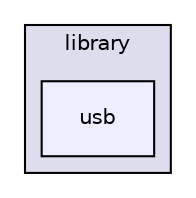 digraph "C:/Work.git/ble/BLE-CC254x-1.4.0/Components/hal/target/CC2540USB/usb/library/usb" {
  compound=true
  node [ fontsize="10", fontname="Helvetica"];
  edge [ labelfontsize="10", labelfontname="Helvetica"];
  subgraph clusterdir_50f477d5b85c450ec46013acac01c1a1 {
    graph [ bgcolor="#ddddee", pencolor="black", label="library" fontname="Helvetica", fontsize="10", URL="dir_50f477d5b85c450ec46013acac01c1a1.html"]
  dir_44b189558b80f9f0255aeaf2a4ddf186 [shape=box, label="usb", style="filled", fillcolor="#eeeeff", pencolor="black", URL="dir_44b189558b80f9f0255aeaf2a4ddf186.html"];
  }
}
